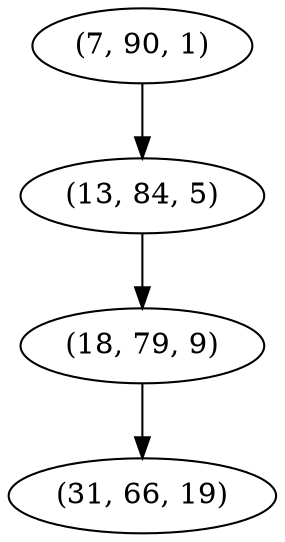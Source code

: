 digraph tree {
    "(7, 90, 1)";
    "(13, 84, 5)";
    "(18, 79, 9)";
    "(31, 66, 19)";
    "(7, 90, 1)" -> "(13, 84, 5)";
    "(13, 84, 5)" -> "(18, 79, 9)";
    "(18, 79, 9)" -> "(31, 66, 19)";
}

